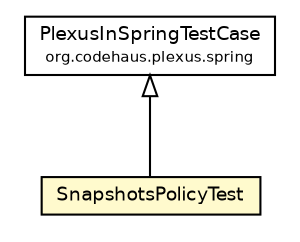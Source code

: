 #!/usr/local/bin/dot
#
# Class diagram 
# Generated by UmlGraph version 4.6 (http://www.spinellis.gr/sw/umlgraph)
#

digraph G {
	edge [fontname="Helvetica",fontsize=10,labelfontname="Helvetica",labelfontsize=10];
	node [fontname="Helvetica",fontsize=10,shape=plaintext];
	// org.apache.maven.archiva.policies.SnapshotsPolicyTest
	c13126 [label=<<table border="0" cellborder="1" cellspacing="0" cellpadding="2" port="p" bgcolor="lemonChiffon" href="./SnapshotsPolicyTest.html">
		<tr><td><table border="0" cellspacing="0" cellpadding="1">
			<tr><td> SnapshotsPolicyTest </td></tr>
		</table></td></tr>
		</table>>, fontname="Helvetica", fontcolor="black", fontsize=9.0];
	//org.apache.maven.archiva.policies.SnapshotsPolicyTest extends org.codehaus.plexus.spring.PlexusInSpringTestCase
	c13327:p -> c13126:p [dir=back,arrowtail=empty];
	// org.codehaus.plexus.spring.PlexusInSpringTestCase
	c13327 [label=<<table border="0" cellborder="1" cellspacing="0" cellpadding="2" port="p" href="http://java.sun.com/j2se/1.4.2/docs/api/org/codehaus/plexus/spring/PlexusInSpringTestCase.html">
		<tr><td><table border="0" cellspacing="0" cellpadding="1">
			<tr><td> PlexusInSpringTestCase </td></tr>
			<tr><td><font point-size="7.0"> org.codehaus.plexus.spring </font></td></tr>
		</table></td></tr>
		</table>>, fontname="Helvetica", fontcolor="black", fontsize=9.0];
}

